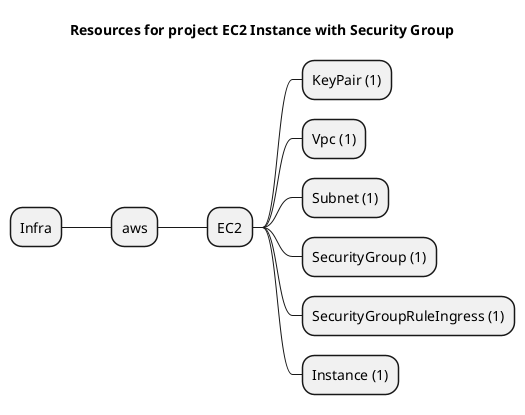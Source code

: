 @startmindmap
title Resources for project EC2 Instance with Security Group
skinparam monochrome true
+ Infra
++ aws
+++ EC2
++++ KeyPair (1)
++++ Vpc (1)
++++ Subnet (1)
++++ SecurityGroup (1)
++++ SecurityGroupRuleIngress (1)
++++ Instance (1)
@endmindmap